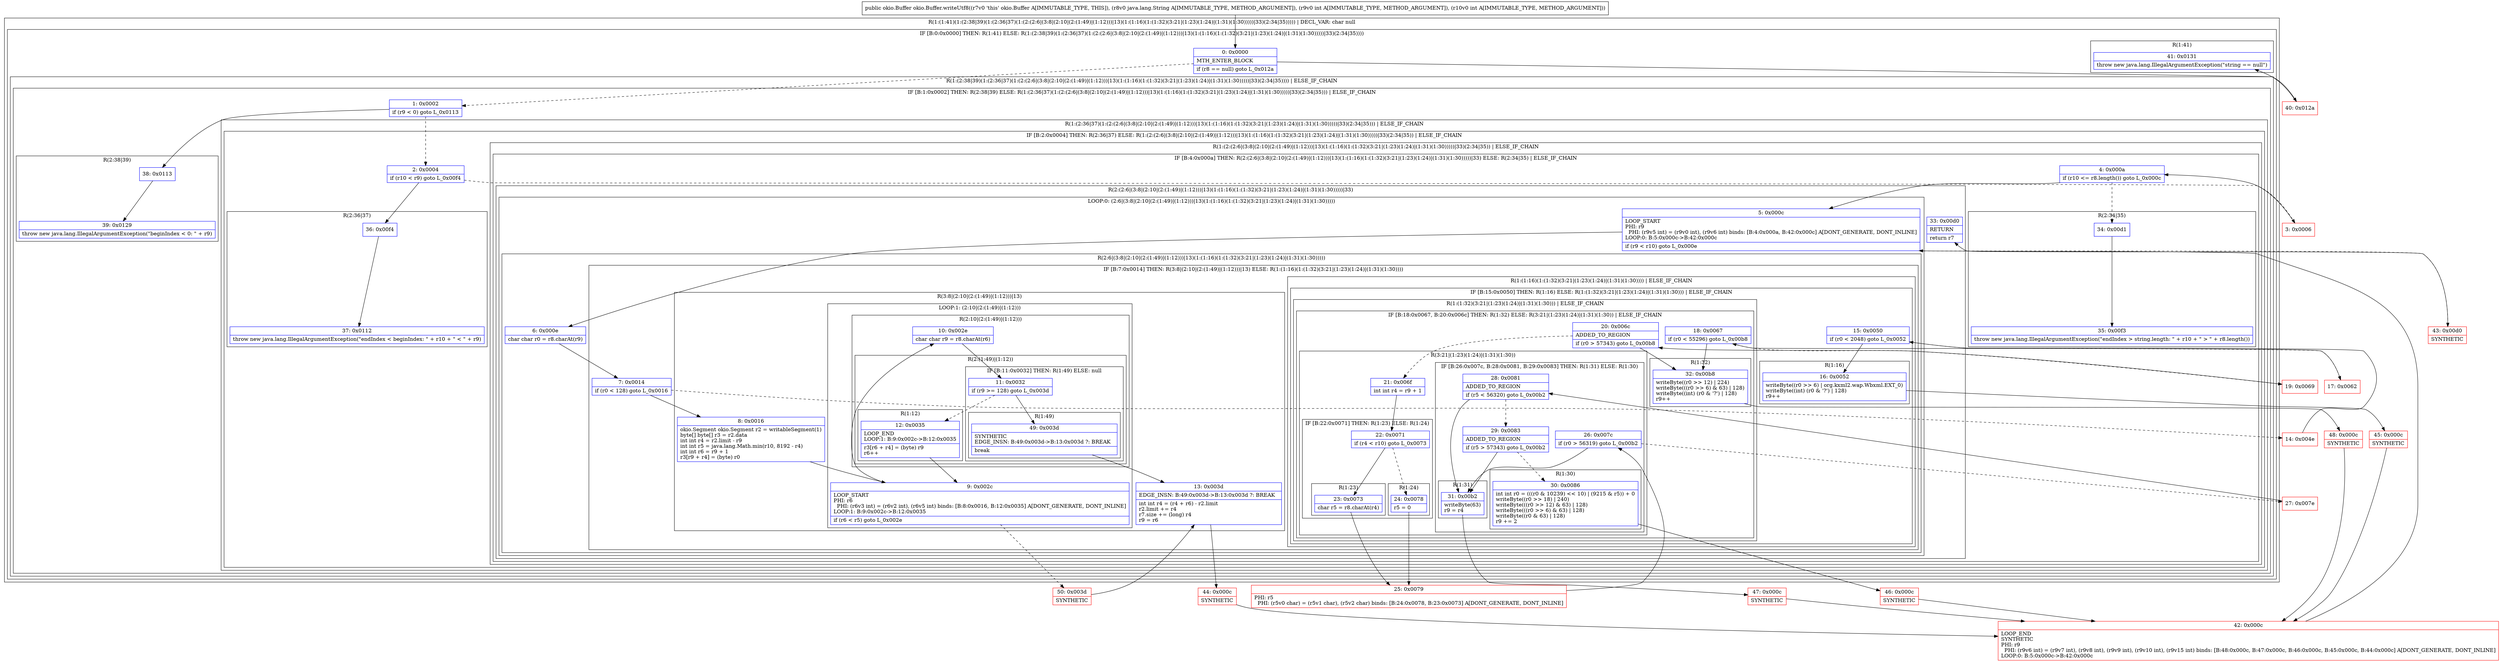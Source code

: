 digraph "CFG forokio.Buffer.writeUtf8(Ljava\/lang\/String;II)Lokio\/Buffer;" {
subgraph cluster_Region_1183018642 {
label = "R(1:(1:41)(1:(2:38|39)(1:(2:36|37)(1:(2:(2:6|(3:8|(2:10|(2:(1:49)|(1:12)))|13)(1:(1:16)(1:(1:32)(3:21|(1:23)(1:24)|(1:31)(1:30)))))|33)(2:34|35))))) | DECL_VAR: char null\l";
node [shape=record,color=blue];
subgraph cluster_IfRegion_1583145906 {
label = "IF [B:0:0x0000] THEN: R(1:41) ELSE: R(1:(2:38|39)(1:(2:36|37)(1:(2:(2:6|(3:8|(2:10|(2:(1:49)|(1:12)))|13)(1:(1:16)(1:(1:32)(3:21|(1:23)(1:24)|(1:31)(1:30)))))|33)(2:34|35))))";
node [shape=record,color=blue];
Node_0 [shape=record,label="{0\:\ 0x0000|MTH_ENTER_BLOCK\l|if (r8 == null) goto L_0x012a\l}"];
subgraph cluster_Region_635364050 {
label = "R(1:41)";
node [shape=record,color=blue];
Node_41 [shape=record,label="{41\:\ 0x0131|throw new java.lang.IllegalArgumentException(\"string == null\")\l}"];
}
subgraph cluster_Region_1913656450 {
label = "R(1:(2:38|39)(1:(2:36|37)(1:(2:(2:6|(3:8|(2:10|(2:(1:49)|(1:12)))|13)(1:(1:16)(1:(1:32)(3:21|(1:23)(1:24)|(1:31)(1:30)))))|33)(2:34|35)))) | ELSE_IF_CHAIN\l";
node [shape=record,color=blue];
subgraph cluster_IfRegion_800723884 {
label = "IF [B:1:0x0002] THEN: R(2:38|39) ELSE: R(1:(2:36|37)(1:(2:(2:6|(3:8|(2:10|(2:(1:49)|(1:12)))|13)(1:(1:16)(1:(1:32)(3:21|(1:23)(1:24)|(1:31)(1:30)))))|33)(2:34|35))) | ELSE_IF_CHAIN\l";
node [shape=record,color=blue];
Node_1 [shape=record,label="{1\:\ 0x0002|if (r9 \< 0) goto L_0x0113\l}"];
subgraph cluster_Region_381822106 {
label = "R(2:38|39)";
node [shape=record,color=blue];
Node_38 [shape=record,label="{38\:\ 0x0113}"];
Node_39 [shape=record,label="{39\:\ 0x0129|throw new java.lang.IllegalArgumentException(\"beginIndex \< 0: \" + r9)\l}"];
}
subgraph cluster_Region_1146658018 {
label = "R(1:(2:36|37)(1:(2:(2:6|(3:8|(2:10|(2:(1:49)|(1:12)))|13)(1:(1:16)(1:(1:32)(3:21|(1:23)(1:24)|(1:31)(1:30)))))|33)(2:34|35))) | ELSE_IF_CHAIN\l";
node [shape=record,color=blue];
subgraph cluster_IfRegion_907945199 {
label = "IF [B:2:0x0004] THEN: R(2:36|37) ELSE: R(1:(2:(2:6|(3:8|(2:10|(2:(1:49)|(1:12)))|13)(1:(1:16)(1:(1:32)(3:21|(1:23)(1:24)|(1:31)(1:30)))))|33)(2:34|35)) | ELSE_IF_CHAIN\l";
node [shape=record,color=blue];
Node_2 [shape=record,label="{2\:\ 0x0004|if (r10 \< r9) goto L_0x00f4\l}"];
subgraph cluster_Region_1237739251 {
label = "R(2:36|37)";
node [shape=record,color=blue];
Node_36 [shape=record,label="{36\:\ 0x00f4}"];
Node_37 [shape=record,label="{37\:\ 0x0112|throw new java.lang.IllegalArgumentException(\"endIndex \< beginIndex: \" + r10 + \" \< \" + r9)\l}"];
}
subgraph cluster_Region_1311210917 {
label = "R(1:(2:(2:6|(3:8|(2:10|(2:(1:49)|(1:12)))|13)(1:(1:16)(1:(1:32)(3:21|(1:23)(1:24)|(1:31)(1:30)))))|33)(2:34|35)) | ELSE_IF_CHAIN\l";
node [shape=record,color=blue];
subgraph cluster_IfRegion_1310213903 {
label = "IF [B:4:0x000a] THEN: R(2:(2:6|(3:8|(2:10|(2:(1:49)|(1:12)))|13)(1:(1:16)(1:(1:32)(3:21|(1:23)(1:24)|(1:31)(1:30)))))|33) ELSE: R(2:34|35) | ELSE_IF_CHAIN\l";
node [shape=record,color=blue];
Node_4 [shape=record,label="{4\:\ 0x000a|if (r10 \<= r8.length()) goto L_0x000c\l}"];
subgraph cluster_Region_157694847 {
label = "R(2:(2:6|(3:8|(2:10|(2:(1:49)|(1:12)))|13)(1:(1:16)(1:(1:32)(3:21|(1:23)(1:24)|(1:31)(1:30)))))|33)";
node [shape=record,color=blue];
subgraph cluster_LoopRegion_1944921438 {
label = "LOOP:0: (2:6|(3:8|(2:10|(2:(1:49)|(1:12)))|13)(1:(1:16)(1:(1:32)(3:21|(1:23)(1:24)|(1:31)(1:30)))))";
node [shape=record,color=blue];
Node_5 [shape=record,label="{5\:\ 0x000c|LOOP_START\lPHI: r9 \l  PHI: (r9v5 int) = (r9v0 int), (r9v6 int) binds: [B:4:0x000a, B:42:0x000c] A[DONT_GENERATE, DONT_INLINE]\lLOOP:0: B:5:0x000c\-\>B:42:0x000c\l|if (r9 \< r10) goto L_0x000e\l}"];
subgraph cluster_Region_2039093897 {
label = "R(2:6|(3:8|(2:10|(2:(1:49)|(1:12)))|13)(1:(1:16)(1:(1:32)(3:21|(1:23)(1:24)|(1:31)(1:30)))))";
node [shape=record,color=blue];
Node_6 [shape=record,label="{6\:\ 0x000e|char char r0 = r8.charAt(r9)\l}"];
subgraph cluster_IfRegion_1003337312 {
label = "IF [B:7:0x0014] THEN: R(3:8|(2:10|(2:(1:49)|(1:12)))|13) ELSE: R(1:(1:16)(1:(1:32)(3:21|(1:23)(1:24)|(1:31)(1:30))))";
node [shape=record,color=blue];
Node_7 [shape=record,label="{7\:\ 0x0014|if (r0 \< 128) goto L_0x0016\l}"];
subgraph cluster_Region_70945404 {
label = "R(3:8|(2:10|(2:(1:49)|(1:12)))|13)";
node [shape=record,color=blue];
Node_8 [shape=record,label="{8\:\ 0x0016|okio.Segment okio.Segment r2 = writableSegment(1)\lbyte[] byte[] r3 = r2.data\lint int r4 = r2.limit \- r9\lint int r5 = java.lang.Math.min(r10, 8192 \- r4)\lint int r6 = r9 + 1\lr3[r9 + r4] = (byte) r0\l}"];
subgraph cluster_LoopRegion_1622682570 {
label = "LOOP:1: (2:10|(2:(1:49)|(1:12)))";
node [shape=record,color=blue];
Node_9 [shape=record,label="{9\:\ 0x002c|LOOP_START\lPHI: r6 \l  PHI: (r6v3 int) = (r6v2 int), (r6v5 int) binds: [B:8:0x0016, B:12:0x0035] A[DONT_GENERATE, DONT_INLINE]\lLOOP:1: B:9:0x002c\-\>B:12:0x0035\l|if (r6 \< r5) goto L_0x002e\l}"];
subgraph cluster_Region_425545499 {
label = "R(2:10|(2:(1:49)|(1:12)))";
node [shape=record,color=blue];
Node_10 [shape=record,label="{10\:\ 0x002e|char char r9 = r8.charAt(r6)\l}"];
subgraph cluster_Region_106079443 {
label = "R(2:(1:49)|(1:12))";
node [shape=record,color=blue];
subgraph cluster_IfRegion_993653309 {
label = "IF [B:11:0x0032] THEN: R(1:49) ELSE: null";
node [shape=record,color=blue];
Node_11 [shape=record,label="{11\:\ 0x0032|if (r9 \>= 128) goto L_0x003d\l}"];
subgraph cluster_Region_176073513 {
label = "R(1:49)";
node [shape=record,color=blue];
Node_49 [shape=record,label="{49\:\ 0x003d|SYNTHETIC\lEDGE_INSN: B:49:0x003d\-\>B:13:0x003d ?: BREAK  \l|break\l}"];
}
}
subgraph cluster_Region_1942253685 {
label = "R(1:12)";
node [shape=record,color=blue];
Node_12 [shape=record,label="{12\:\ 0x0035|LOOP_END\lLOOP:1: B:9:0x002c\-\>B:12:0x0035\l|r3[r6 + r4] = (byte) r9\lr6++\l}"];
}
}
}
}
Node_13 [shape=record,label="{13\:\ 0x003d|EDGE_INSN: B:49:0x003d\-\>B:13:0x003d ?: BREAK  \l|int int r4 = (r4 + r6) \- r2.limit\lr2.limit += r4\lr7.size += (long) r4\lr9 = r6\l}"];
}
subgraph cluster_Region_846972122 {
label = "R(1:(1:16)(1:(1:32)(3:21|(1:23)(1:24)|(1:31)(1:30)))) | ELSE_IF_CHAIN\l";
node [shape=record,color=blue];
subgraph cluster_IfRegion_1390795613 {
label = "IF [B:15:0x0050] THEN: R(1:16) ELSE: R(1:(1:32)(3:21|(1:23)(1:24)|(1:31)(1:30))) | ELSE_IF_CHAIN\l";
node [shape=record,color=blue];
Node_15 [shape=record,label="{15\:\ 0x0050|if (r0 \< 2048) goto L_0x0052\l}"];
subgraph cluster_Region_2064829914 {
label = "R(1:16)";
node [shape=record,color=blue];
Node_16 [shape=record,label="{16\:\ 0x0052|writeByte((r0 \>\> 6) \| org.kxml2.wap.Wbxml.EXT_0)\lwriteByte((int) (r0 & '?') \| 128)\lr9++\l}"];
}
subgraph cluster_Region_673632286 {
label = "R(1:(1:32)(3:21|(1:23)(1:24)|(1:31)(1:30))) | ELSE_IF_CHAIN\l";
node [shape=record,color=blue];
subgraph cluster_IfRegion_758778478 {
label = "IF [B:18:0x0067, B:20:0x006c] THEN: R(1:32) ELSE: R(3:21|(1:23)(1:24)|(1:31)(1:30)) | ELSE_IF_CHAIN\l";
node [shape=record,color=blue];
Node_18 [shape=record,label="{18\:\ 0x0067|if (r0 \< 55296) goto L_0x00b8\l}"];
Node_20 [shape=record,label="{20\:\ 0x006c|ADDED_TO_REGION\l|if (r0 \> 57343) goto L_0x00b8\l}"];
subgraph cluster_Region_2097351903 {
label = "R(1:32)";
node [shape=record,color=blue];
Node_32 [shape=record,label="{32\:\ 0x00b8|writeByte((r0 \>\> 12) \| 224)\lwriteByte(((r0 \>\> 6) & 63) \| 128)\lwriteByte((int) (r0 & '?') \| 128)\lr9++\l}"];
}
subgraph cluster_Region_298147952 {
label = "R(3:21|(1:23)(1:24)|(1:31)(1:30))";
node [shape=record,color=blue];
Node_21 [shape=record,label="{21\:\ 0x006f|int int r4 = r9 + 1\l}"];
subgraph cluster_IfRegion_1959125859 {
label = "IF [B:22:0x0071] THEN: R(1:23) ELSE: R(1:24)";
node [shape=record,color=blue];
Node_22 [shape=record,label="{22\:\ 0x0071|if (r4 \< r10) goto L_0x0073\l}"];
subgraph cluster_Region_1979499117 {
label = "R(1:23)";
node [shape=record,color=blue];
Node_23 [shape=record,label="{23\:\ 0x0073|char r5 = r8.charAt(r4)\l}"];
}
subgraph cluster_Region_683757813 {
label = "R(1:24)";
node [shape=record,color=blue];
Node_24 [shape=record,label="{24\:\ 0x0078|r5 = 0\l}"];
}
}
subgraph cluster_IfRegion_29363985 {
label = "IF [B:26:0x007c, B:28:0x0081, B:29:0x0083] THEN: R(1:31) ELSE: R(1:30)";
node [shape=record,color=blue];
Node_26 [shape=record,label="{26\:\ 0x007c|if (r0 \> 56319) goto L_0x00b2\l}"];
Node_28 [shape=record,label="{28\:\ 0x0081|ADDED_TO_REGION\l|if (r5 \< 56320) goto L_0x00b2\l}"];
Node_29 [shape=record,label="{29\:\ 0x0083|ADDED_TO_REGION\l|if (r5 \> 57343) goto L_0x00b2\l}"];
subgraph cluster_Region_314401842 {
label = "R(1:31)";
node [shape=record,color=blue];
Node_31 [shape=record,label="{31\:\ 0x00b2|writeByte(63)\lr9 = r4\l}"];
}
subgraph cluster_Region_1817280238 {
label = "R(1:30)";
node [shape=record,color=blue];
Node_30 [shape=record,label="{30\:\ 0x0086|int int r0 = (((r0 & 10239) \<\< 10) \| (9215 & r5)) + 0\lwriteByte((r0 \>\> 18) \| 240)\lwriteByte(((r0 \>\> 12) & 63) \| 128)\lwriteByte(((r0 \>\> 6) & 63) \| 128)\lwriteByte((r0 & 63) \| 128)\lr9 += 2\l}"];
}
}
}
}
}
}
}
}
}
}
Node_33 [shape=record,label="{33\:\ 0x00d0|RETURN\l|return r7\l}"];
}
subgraph cluster_Region_994151925 {
label = "R(2:34|35)";
node [shape=record,color=blue];
Node_34 [shape=record,label="{34\:\ 0x00d1}"];
Node_35 [shape=record,label="{35\:\ 0x00f3|throw new java.lang.IllegalArgumentException(\"endIndex \> string.length: \" + r10 + \" \> \" + r8.length())\l}"];
}
}
}
}
}
}
}
}
}
Node_3 [shape=record,color=red,label="{3\:\ 0x0006}"];
Node_14 [shape=record,color=red,label="{14\:\ 0x004e}"];
Node_17 [shape=record,color=red,label="{17\:\ 0x0062}"];
Node_19 [shape=record,color=red,label="{19\:\ 0x0069}"];
Node_25 [shape=record,color=red,label="{25\:\ 0x0079|PHI: r5 \l  PHI: (r5v0 char) = (r5v1 char), (r5v2 char) binds: [B:24:0x0078, B:23:0x0073] A[DONT_GENERATE, DONT_INLINE]\l}"];
Node_27 [shape=record,color=red,label="{27\:\ 0x007e}"];
Node_40 [shape=record,color=red,label="{40\:\ 0x012a}"];
Node_42 [shape=record,color=red,label="{42\:\ 0x000c|LOOP_END\lSYNTHETIC\lPHI: r9 \l  PHI: (r9v6 int) = (r9v7 int), (r9v8 int), (r9v9 int), (r9v10 int), (r9v15 int) binds: [B:48:0x000c, B:47:0x000c, B:46:0x000c, B:45:0x000c, B:44:0x000c] A[DONT_GENERATE, DONT_INLINE]\lLOOP:0: B:5:0x000c\-\>B:42:0x000c\l}"];
Node_43 [shape=record,color=red,label="{43\:\ 0x00d0|SYNTHETIC\l}"];
Node_44 [shape=record,color=red,label="{44\:\ 0x000c|SYNTHETIC\l}"];
Node_45 [shape=record,color=red,label="{45\:\ 0x000c|SYNTHETIC\l}"];
Node_46 [shape=record,color=red,label="{46\:\ 0x000c|SYNTHETIC\l}"];
Node_47 [shape=record,color=red,label="{47\:\ 0x000c|SYNTHETIC\l}"];
Node_48 [shape=record,color=red,label="{48\:\ 0x000c|SYNTHETIC\l}"];
Node_50 [shape=record,color=red,label="{50\:\ 0x003d|SYNTHETIC\l}"];
MethodNode[shape=record,label="{public okio.Buffer okio.Buffer.writeUtf8((r7v0 'this' okio.Buffer A[IMMUTABLE_TYPE, THIS]), (r8v0 java.lang.String A[IMMUTABLE_TYPE, METHOD_ARGUMENT]), (r9v0 int A[IMMUTABLE_TYPE, METHOD_ARGUMENT]), (r10v0 int A[IMMUTABLE_TYPE, METHOD_ARGUMENT])) }"];
MethodNode -> Node_0;
Node_0 -> Node_1[style=dashed];
Node_0 -> Node_40;
Node_1 -> Node_2[style=dashed];
Node_1 -> Node_38;
Node_38 -> Node_39;
Node_2 -> Node_3[style=dashed];
Node_2 -> Node_36;
Node_36 -> Node_37;
Node_4 -> Node_5;
Node_4 -> Node_34[style=dashed];
Node_5 -> Node_6;
Node_5 -> Node_43[style=dashed];
Node_6 -> Node_7;
Node_7 -> Node_8;
Node_7 -> Node_14[style=dashed];
Node_8 -> Node_9;
Node_9 -> Node_10;
Node_9 -> Node_50[style=dashed];
Node_10 -> Node_11;
Node_11 -> Node_12[style=dashed];
Node_11 -> Node_49;
Node_49 -> Node_13;
Node_12 -> Node_9;
Node_13 -> Node_44;
Node_15 -> Node_16;
Node_15 -> Node_17[style=dashed];
Node_16 -> Node_45;
Node_18 -> Node_19[style=dashed];
Node_18 -> Node_32;
Node_20 -> Node_21[style=dashed];
Node_20 -> Node_32;
Node_32 -> Node_48;
Node_21 -> Node_22;
Node_22 -> Node_23;
Node_22 -> Node_24[style=dashed];
Node_23 -> Node_25;
Node_24 -> Node_25;
Node_26 -> Node_27[style=dashed];
Node_26 -> Node_31;
Node_28 -> Node_29[style=dashed];
Node_28 -> Node_31;
Node_29 -> Node_30[style=dashed];
Node_29 -> Node_31;
Node_31 -> Node_47;
Node_30 -> Node_46;
Node_34 -> Node_35;
Node_3 -> Node_4;
Node_14 -> Node_15;
Node_17 -> Node_18;
Node_19 -> Node_20;
Node_25 -> Node_26;
Node_27 -> Node_28;
Node_40 -> Node_41;
Node_42 -> Node_5;
Node_43 -> Node_33;
Node_44 -> Node_42;
Node_45 -> Node_42;
Node_46 -> Node_42;
Node_47 -> Node_42;
Node_48 -> Node_42;
Node_50 -> Node_13;
}

